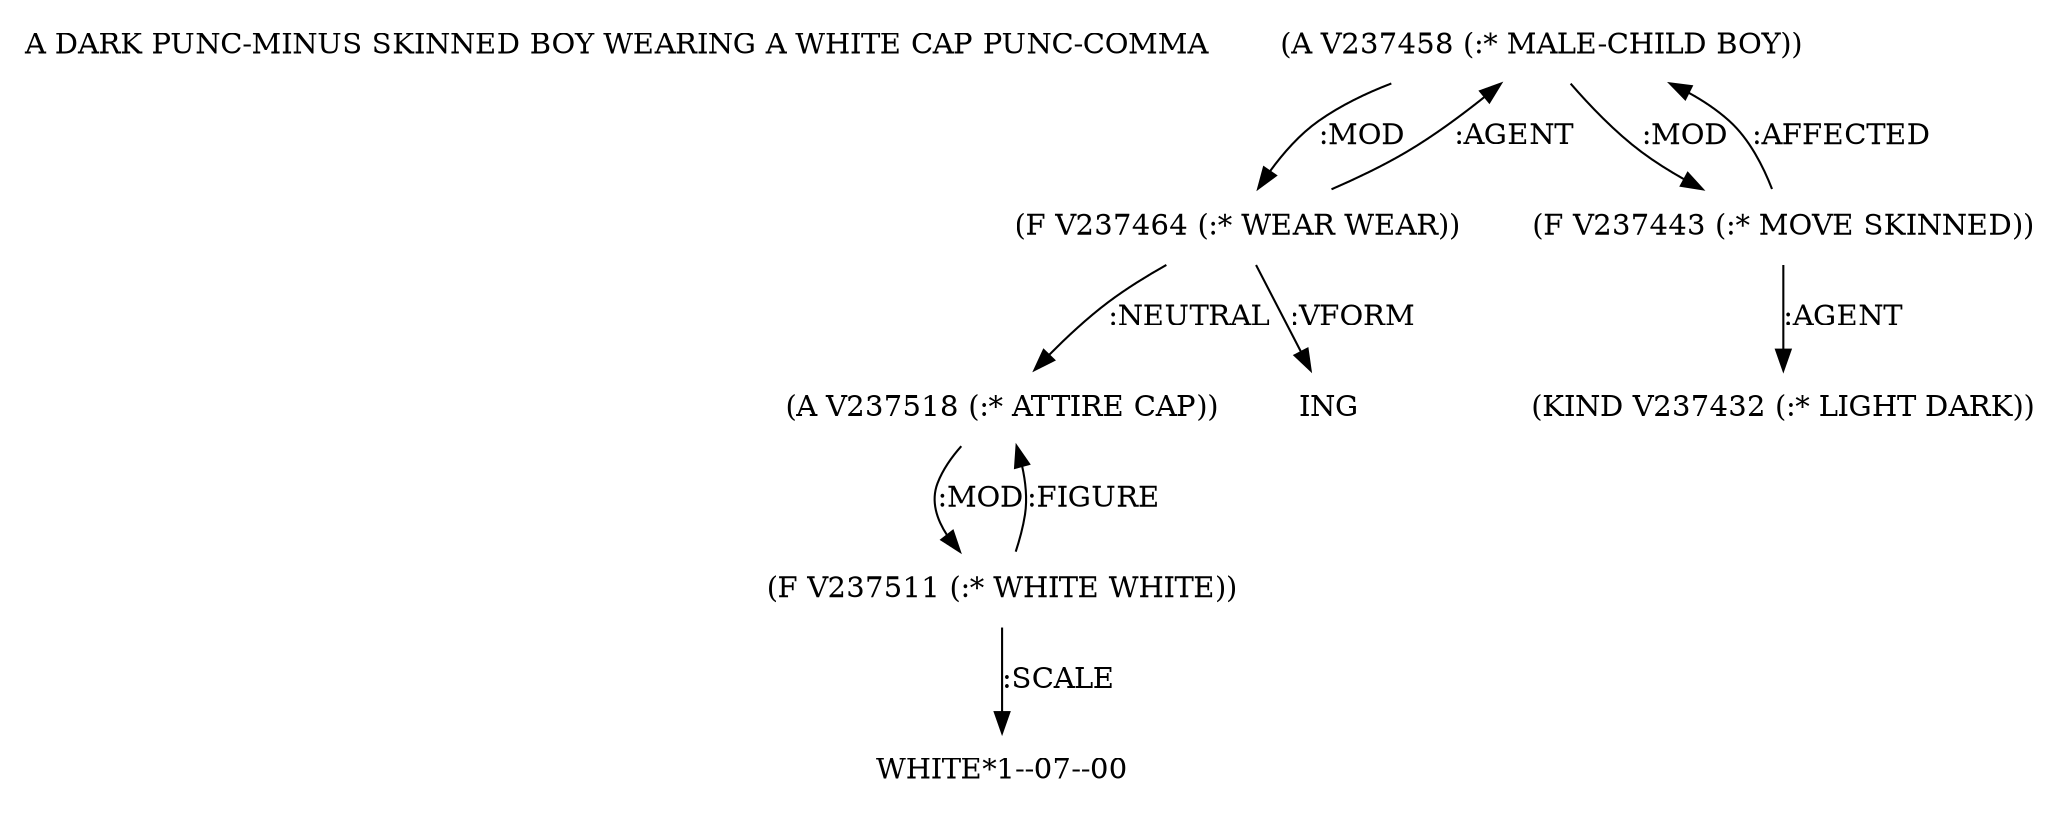 digraph Terms {
  node [shape=none]
  "A DARK PUNC-MINUS SKINNED BOY WEARING A WHITE CAP PUNC-COMMA"
  "V237458" [label="(A V237458 (:* MALE-CHILD BOY))"]
  "V237458" -> "V237464" [label=":MOD"]
  "V237458" -> "V237443" [label=":MOD"]
  "V237443" [label="(F V237443 (:* MOVE SKINNED))"]
  "V237443" -> "V237432" [label=":AGENT"]
  "V237443" -> "V237458" [label=":AFFECTED"]
  "V237432" [label="(KIND V237432 (:* LIGHT DARK))"]
  "V237464" [label="(F V237464 (:* WEAR WEAR))"]
  "V237464" -> "V237458" [label=":AGENT"]
  "V237464" -> "V237518" [label=":NEUTRAL"]
  "V237464" -> "NT238959" [label=":VFORM"]
  "NT238959" [label="ING"]
  "V237518" [label="(A V237518 (:* ATTIRE CAP))"]
  "V237518" -> "V237511" [label=":MOD"]
  "V237511" [label="(F V237511 (:* WHITE WHITE))"]
  "V237511" -> "V237518" [label=":FIGURE"]
  "V237511" -> "NT238960" [label=":SCALE"]
  "NT238960" [label="WHITE*1--07--00"]
}
